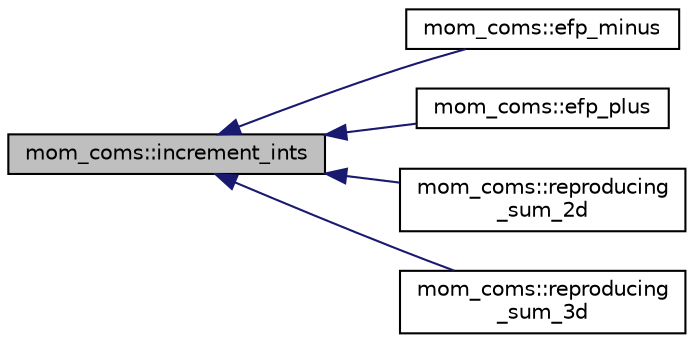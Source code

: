 digraph "mom_coms::increment_ints"
{
 // INTERACTIVE_SVG=YES
  edge [fontname="Helvetica",fontsize="10",labelfontname="Helvetica",labelfontsize="10"];
  node [fontname="Helvetica",fontsize="10",shape=record];
  rankdir="LR";
  Node35 [label="mom_coms::increment_ints",height=0.2,width=0.4,color="black", fillcolor="grey75", style="filled", fontcolor="black"];
  Node35 -> Node36 [dir="back",color="midnightblue",fontsize="10",style="solid",fontname="Helvetica"];
  Node36 [label="mom_coms::efp_minus",height=0.2,width=0.4,color="black", fillcolor="white", style="filled",URL="$namespacemom__coms.html#ac9cda4ec7606fa2e47d79d759d9e6694"];
  Node35 -> Node37 [dir="back",color="midnightblue",fontsize="10",style="solid",fontname="Helvetica"];
  Node37 [label="mom_coms::efp_plus",height=0.2,width=0.4,color="black", fillcolor="white", style="filled",URL="$namespacemom__coms.html#abfb8af92b0a6ee8b7f5d8391f6893977"];
  Node35 -> Node38 [dir="back",color="midnightblue",fontsize="10",style="solid",fontname="Helvetica"];
  Node38 [label="mom_coms::reproducing\l_sum_2d",height=0.2,width=0.4,color="black", fillcolor="white", style="filled",URL="$namespacemom__coms.html#a99e145acc9227dad1bddc6cf211e4daf"];
  Node35 -> Node39 [dir="back",color="midnightblue",fontsize="10",style="solid",fontname="Helvetica"];
  Node39 [label="mom_coms::reproducing\l_sum_3d",height=0.2,width=0.4,color="black", fillcolor="white", style="filled",URL="$namespacemom__coms.html#aa21533e0badf43b331b5f7a9730c005f"];
}
